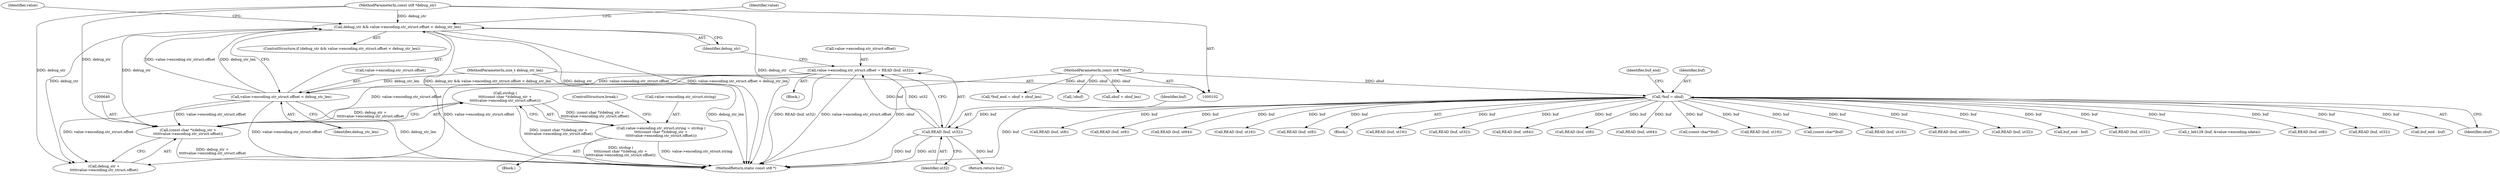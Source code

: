 digraph "0_radare2_2ca9ab45891b6ae8e32b6c28c81eebca059cbe5d_0@API" {
"1000638" [label="(Call,strdup (\n\t\t\t\t(const char *)(debug_str +\n\t\t\t\t\tvalue->encoding.str_struct.offset)))"];
"1000639" [label="(Call,(const char *)(debug_str +\n\t\t\t\t\tvalue->encoding.str_struct.offset))"];
"1000618" [label="(Call,debug_str && value->encoding.str_struct.offset < debug_str_len)"];
"1000108" [label="(MethodParameterIn,const ut8 *debug_str)"];
"1000620" [label="(Call,value->encoding.str_struct.offset < debug_str_len)"];
"1000606" [label="(Call,value->encoding.str_struct.offset = READ (buf, ut32))"];
"1000614" [label="(Call,READ (buf, ut32))"];
"1000112" [label="(Call,*buf = obuf)"];
"1000103" [label="(MethodParameterIn,const ut8 *obuf)"];
"1000109" [label="(MethodParameterIn,size_t debug_str_len)"];
"1000630" [label="(Call,value->encoding.str_struct.string = strdup (\n\t\t\t\t(const char *)(debug_str +\n\t\t\t\t\tvalue->encoding.str_struct.offset)))"];
"1000116" [label="(Call,*buf_end = obuf + obuf_len)"];
"1000753" [label="(Call,READ (buf, ut32))"];
"1000596" [label="(Call,r_leb128 (buf, &value->encoding.sdata))"];
"1000133" [label="(Call,!obuf)"];
"1000529" [label="(Call,READ (buf, ut8))"];
"1000629" [label="(Block,)"];
"1000409" [label="(Call,READ (buf, ut32))"];
"1000455" [label="(Call,buf_end - buf)"];
"1000114" [label="(Identifier,obuf)"];
"1000589" [label="(Call,READ (buf, ut8))"];
"1000641" [label="(Call,debug_str +\n\t\t\t\t\tvalue->encoding.str_struct.offset)"];
"1000200" [label="(Call,READ (buf, ut8))"];
"1000186" [label="(Block,)"];
"1000420" [label="(Call,READ (buf, ut64))"];
"1000118" [label="(Call,obuf + obuf_len)"];
"1000638" [label="(Call,strdup (\n\t\t\t\t(const char *)(debug_str +\n\t\t\t\t\tvalue->encoding.str_struct.offset)))"];
"1000257" [label="(Call,READ (buf, ut16))"];
"1000796" [label="(MethodReturn,static const ut8 *)"];
"1000731" [label="(Call,READ (buf, ut8))"];
"1000110" [label="(Block,)"];
"1000630" [label="(Call,value->encoding.str_struct.string = strdup (\n\t\t\t\t(const char *)(debug_str +\n\t\t\t\t\tvalue->encoding.str_struct.offset)))"];
"1000606" [label="(Call,value->encoding.str_struct.offset = READ (buf, ut32))"];
"1000211" [label="(Call,READ (buf, ut16))"];
"1000108" [label="(MethodParameterIn,const ut8 *debug_str)"];
"1000618" [label="(Call,debug_str && value->encoding.str_struct.offset < debug_str_len)"];
"1000620" [label="(Call,value->encoding.str_struct.offset < debug_str_len)"];
"1000615" [label="(Identifier,buf)"];
"1000117" [label="(Identifier,buf_end)"];
"1000328" [label="(Call,READ (buf, ut32))"];
"1000621" [label="(Call,value->encoding.str_struct.offset)"];
"1000233" [label="(Call,READ (buf, ut64))"];
"1000614" [label="(Call,READ (buf, ut32))"];
"1000775" [label="(Call,READ (buf, ut8))"];
"1000103" [label="(MethodParameterIn,const ut8 *obuf)"];
"1000764" [label="(Call,READ (buf, ut64))"];
"1000619" [label="(Identifier,debug_str)"];
"1000616" [label="(Identifier,ut32)"];
"1000639" [label="(Call,(const char *)(debug_str +\n\t\t\t\t\tvalue->encoding.str_struct.offset))"];
"1000112" [label="(Call,*buf = obuf)"];
"1000794" [label="(Return,return buf;)"];
"1000437" [label="(Call,(const char*)buf)"];
"1000742" [label="(Call,READ (buf, ut16))"];
"1000607" [label="(Call,value->encoding.str_struct.offset)"];
"1000113" [label="(Identifier,buf)"];
"1000109" [label="(MethodParameterIn,size_t debug_str_len)"];
"1000661" [label="(ControlStructure,break;)"];
"1000656" [label="(Identifier,value)"];
"1000445" [label="(Call,(const char*)buf)"];
"1000631" [label="(Call,value->encoding.str_struct.string)"];
"1000617" [label="(ControlStructure,if (debug_str && value->encoding.str_struct.offset < debug_str_len))"];
"1000398" [label="(Call,READ (buf, ut16))"];
"1000720" [label="(Call,READ (buf, ut64))"];
"1000634" [label="(Identifier,value)"];
"1000222" [label="(Call,READ (buf, ut32))"];
"1000628" [label="(Identifier,debug_str_len)"];
"1000684" [label="(Call,buf_end - buf)"];
"1000638" -> "1000630"  [label="AST: "];
"1000638" -> "1000639"  [label="CFG: "];
"1000639" -> "1000638"  [label="AST: "];
"1000630" -> "1000638"  [label="CFG: "];
"1000638" -> "1000796"  [label="DDG: (const char *)(debug_str +\n\t\t\t\t\tvalue->encoding.str_struct.offset)"];
"1000638" -> "1000630"  [label="DDG: (const char *)(debug_str +\n\t\t\t\t\tvalue->encoding.str_struct.offset)"];
"1000639" -> "1000638"  [label="DDG: debug_str +\n\t\t\t\t\tvalue->encoding.str_struct.offset"];
"1000639" -> "1000641"  [label="CFG: "];
"1000640" -> "1000639"  [label="AST: "];
"1000641" -> "1000639"  [label="AST: "];
"1000639" -> "1000796"  [label="DDG: debug_str +\n\t\t\t\t\tvalue->encoding.str_struct.offset"];
"1000618" -> "1000639"  [label="DDG: debug_str"];
"1000108" -> "1000639"  [label="DDG: debug_str"];
"1000606" -> "1000639"  [label="DDG: value->encoding.str_struct.offset"];
"1000620" -> "1000639"  [label="DDG: value->encoding.str_struct.offset"];
"1000618" -> "1000617"  [label="AST: "];
"1000618" -> "1000619"  [label="CFG: "];
"1000618" -> "1000620"  [label="CFG: "];
"1000619" -> "1000618"  [label="AST: "];
"1000620" -> "1000618"  [label="AST: "];
"1000634" -> "1000618"  [label="CFG: "];
"1000656" -> "1000618"  [label="CFG: "];
"1000618" -> "1000796"  [label="DDG: debug_str && value->encoding.str_struct.offset < debug_str_len"];
"1000618" -> "1000796"  [label="DDG: debug_str"];
"1000618" -> "1000796"  [label="DDG: value->encoding.str_struct.offset < debug_str_len"];
"1000108" -> "1000618"  [label="DDG: debug_str"];
"1000620" -> "1000618"  [label="DDG: value->encoding.str_struct.offset"];
"1000620" -> "1000618"  [label="DDG: debug_str_len"];
"1000618" -> "1000641"  [label="DDG: debug_str"];
"1000108" -> "1000102"  [label="AST: "];
"1000108" -> "1000796"  [label="DDG: debug_str"];
"1000108" -> "1000641"  [label="DDG: debug_str"];
"1000620" -> "1000628"  [label="CFG: "];
"1000621" -> "1000620"  [label="AST: "];
"1000628" -> "1000620"  [label="AST: "];
"1000620" -> "1000796"  [label="DDG: value->encoding.str_struct.offset"];
"1000620" -> "1000796"  [label="DDG: debug_str_len"];
"1000606" -> "1000620"  [label="DDG: value->encoding.str_struct.offset"];
"1000109" -> "1000620"  [label="DDG: debug_str_len"];
"1000620" -> "1000641"  [label="DDG: value->encoding.str_struct.offset"];
"1000606" -> "1000186"  [label="AST: "];
"1000606" -> "1000614"  [label="CFG: "];
"1000607" -> "1000606"  [label="AST: "];
"1000614" -> "1000606"  [label="AST: "];
"1000619" -> "1000606"  [label="CFG: "];
"1000606" -> "1000796"  [label="DDG: READ (buf, ut32)"];
"1000606" -> "1000796"  [label="DDG: value->encoding.str_struct.offset"];
"1000614" -> "1000606"  [label="DDG: buf"];
"1000614" -> "1000606"  [label="DDG: ut32"];
"1000606" -> "1000641"  [label="DDG: value->encoding.str_struct.offset"];
"1000614" -> "1000616"  [label="CFG: "];
"1000615" -> "1000614"  [label="AST: "];
"1000616" -> "1000614"  [label="AST: "];
"1000614" -> "1000796"  [label="DDG: ut32"];
"1000614" -> "1000796"  [label="DDG: buf"];
"1000112" -> "1000614"  [label="DDG: buf"];
"1000614" -> "1000794"  [label="DDG: buf"];
"1000112" -> "1000110"  [label="AST: "];
"1000112" -> "1000114"  [label="CFG: "];
"1000113" -> "1000112"  [label="AST: "];
"1000114" -> "1000112"  [label="AST: "];
"1000117" -> "1000112"  [label="CFG: "];
"1000112" -> "1000796"  [label="DDG: buf"];
"1000103" -> "1000112"  [label="DDG: obuf"];
"1000112" -> "1000200"  [label="DDG: buf"];
"1000112" -> "1000211"  [label="DDG: buf"];
"1000112" -> "1000222"  [label="DDG: buf"];
"1000112" -> "1000233"  [label="DDG: buf"];
"1000112" -> "1000257"  [label="DDG: buf"];
"1000112" -> "1000328"  [label="DDG: buf"];
"1000112" -> "1000398"  [label="DDG: buf"];
"1000112" -> "1000409"  [label="DDG: buf"];
"1000112" -> "1000420"  [label="DDG: buf"];
"1000112" -> "1000437"  [label="DDG: buf"];
"1000112" -> "1000445"  [label="DDG: buf"];
"1000112" -> "1000455"  [label="DDG: buf"];
"1000112" -> "1000529"  [label="DDG: buf"];
"1000112" -> "1000589"  [label="DDG: buf"];
"1000112" -> "1000596"  [label="DDG: buf"];
"1000112" -> "1000684"  [label="DDG: buf"];
"1000112" -> "1000720"  [label="DDG: buf"];
"1000112" -> "1000731"  [label="DDG: buf"];
"1000112" -> "1000742"  [label="DDG: buf"];
"1000112" -> "1000753"  [label="DDG: buf"];
"1000112" -> "1000764"  [label="DDG: buf"];
"1000112" -> "1000775"  [label="DDG: buf"];
"1000103" -> "1000102"  [label="AST: "];
"1000103" -> "1000796"  [label="DDG: obuf"];
"1000103" -> "1000116"  [label="DDG: obuf"];
"1000103" -> "1000118"  [label="DDG: obuf"];
"1000103" -> "1000133"  [label="DDG: obuf"];
"1000109" -> "1000102"  [label="AST: "];
"1000109" -> "1000796"  [label="DDG: debug_str_len"];
"1000630" -> "1000629"  [label="AST: "];
"1000631" -> "1000630"  [label="AST: "];
"1000661" -> "1000630"  [label="CFG: "];
"1000630" -> "1000796"  [label="DDG: strdup (\n\t\t\t\t(const char *)(debug_str +\n\t\t\t\t\tvalue->encoding.str_struct.offset))"];
"1000630" -> "1000796"  [label="DDG: value->encoding.str_struct.string"];
}
